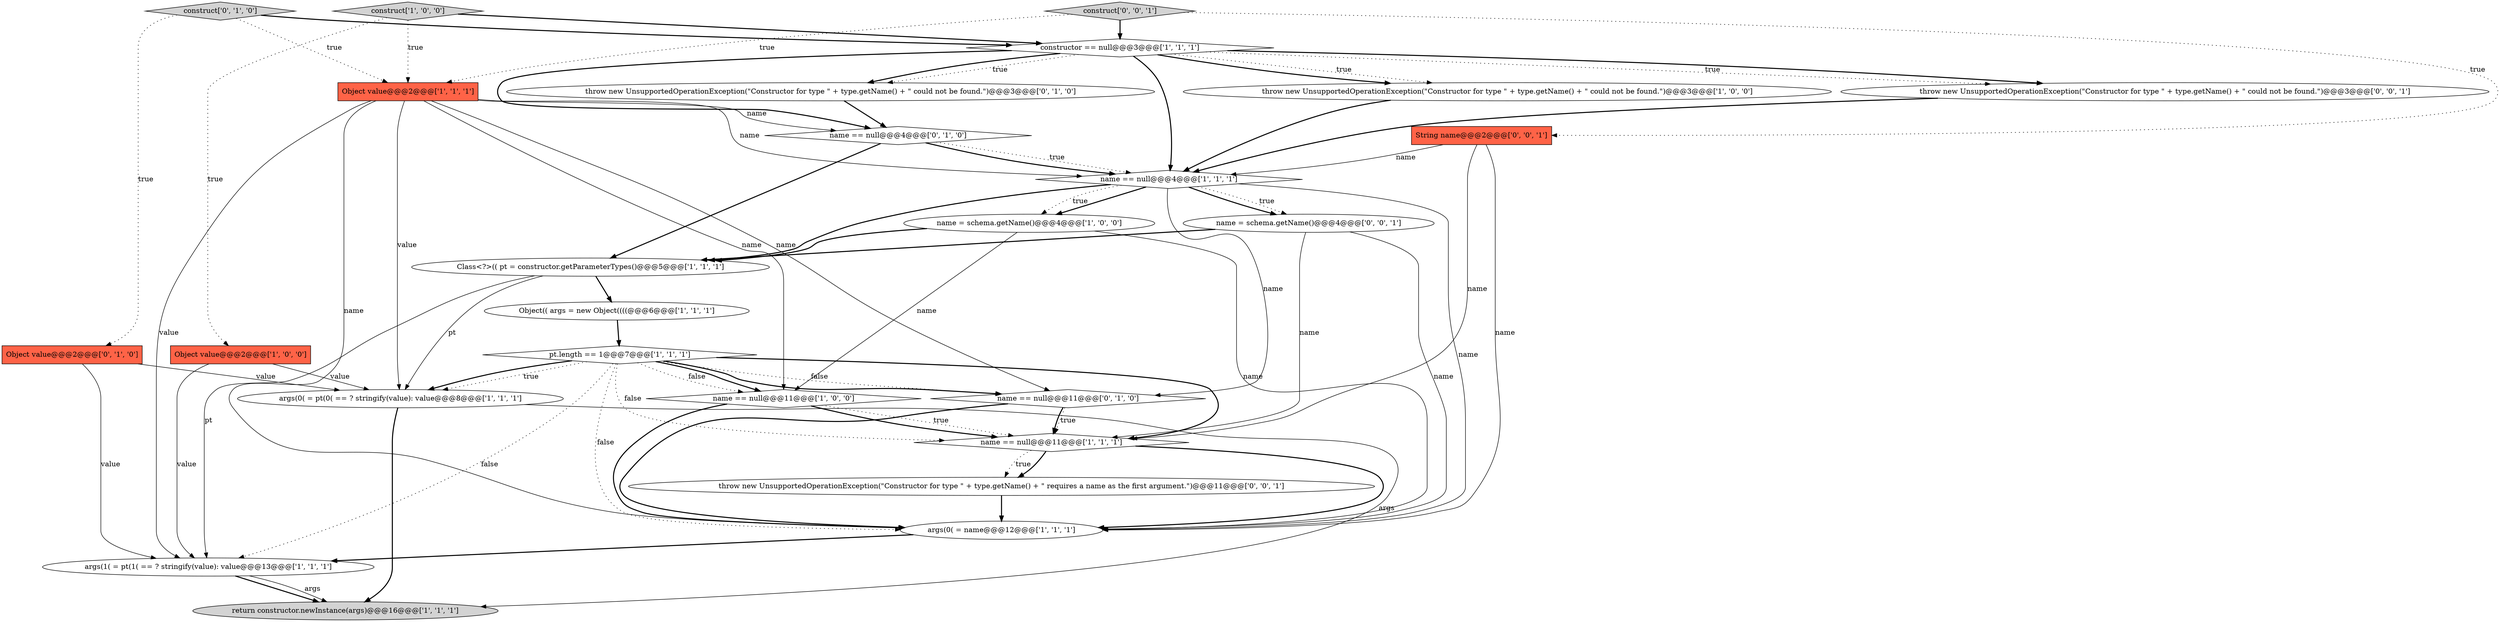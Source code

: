 digraph {
20 [style = filled, label = "construct['0', '1', '0']", fillcolor = lightgray, shape = diamond image = "AAA0AAABBB2BBB"];
21 [style = filled, label = "throw new UnsupportedOperationException(\"Constructor for type \" + type.getName() + \" requires a name as the first argument.\")@@@11@@@['0', '0', '1']", fillcolor = white, shape = ellipse image = "AAA0AAABBB3BBB"];
2 [style = filled, label = "Object(( args = new Object((((@@@6@@@['1', '1', '1']", fillcolor = white, shape = ellipse image = "AAA0AAABBB1BBB"];
4 [style = filled, label = "Class<?>(( pt = constructor.getParameterTypes()@@@5@@@['1', '1', '1']", fillcolor = white, shape = ellipse image = "AAA0AAABBB1BBB"];
22 [style = filled, label = "String name@@@2@@@['0', '0', '1']", fillcolor = tomato, shape = box image = "AAA0AAABBB3BBB"];
17 [style = filled, label = "throw new UnsupportedOperationException(\"Constructor for type \" + type.getName() + \" could not be found.\")@@@3@@@['0', '1', '0']", fillcolor = white, shape = ellipse image = "AAA0AAABBB2BBB"];
15 [style = filled, label = "construct['1', '0', '0']", fillcolor = lightgray, shape = diamond image = "AAA0AAABBB1BBB"];
24 [style = filled, label = "name = schema.getName()@@@4@@@['0', '0', '1']", fillcolor = white, shape = ellipse image = "AAA0AAABBB3BBB"];
12 [style = filled, label = "constructor == null@@@3@@@['1', '1', '1']", fillcolor = white, shape = diamond image = "AAA0AAABBB1BBB"];
11 [style = filled, label = "args(0( = name@@@12@@@['1', '1', '1']", fillcolor = white, shape = ellipse image = "AAA0AAABBB1BBB"];
19 [style = filled, label = "Object value@@@2@@@['0', '1', '0']", fillcolor = tomato, shape = box image = "AAA0AAABBB2BBB"];
6 [style = filled, label = "Object value@@@2@@@['1', '1', '1']", fillcolor = tomato, shape = box image = "AAA0AAABBB1BBB"];
23 [style = filled, label = "throw new UnsupportedOperationException(\"Constructor for type \" + type.getName() + \" could not be found.\")@@@3@@@['0', '0', '1']", fillcolor = white, shape = ellipse image = "AAA0AAABBB3BBB"];
7 [style = filled, label = "name = schema.getName()@@@4@@@['1', '0', '0']", fillcolor = white, shape = ellipse image = "AAA0AAABBB1BBB"];
8 [style = filled, label = "name == null@@@11@@@['1', '0', '0']", fillcolor = white, shape = diamond image = "AAA0AAABBB1BBB"];
10 [style = filled, label = "args(0( = pt(0( == ? stringify(value): value@@@8@@@['1', '1', '1']", fillcolor = white, shape = ellipse image = "AAA0AAABBB1BBB"];
3 [style = filled, label = "pt.length == 1@@@7@@@['1', '1', '1']", fillcolor = white, shape = diamond image = "AAA0AAABBB1BBB"];
16 [style = filled, label = "name == null@@@4@@@['0', '1', '0']", fillcolor = white, shape = diamond image = "AAA0AAABBB2BBB"];
1 [style = filled, label = "throw new UnsupportedOperationException(\"Constructor for type \" + type.getName() + \" could not be found.\")@@@3@@@['1', '0', '0']", fillcolor = white, shape = ellipse image = "AAA0AAABBB1BBB"];
18 [style = filled, label = "name == null@@@11@@@['0', '1', '0']", fillcolor = white, shape = diamond image = "AAA0AAABBB2BBB"];
14 [style = filled, label = "name == null@@@4@@@['1', '1', '1']", fillcolor = white, shape = diamond image = "AAA0AAABBB1BBB"];
5 [style = filled, label = "args(1( = pt(1( == ? stringify(value): value@@@13@@@['1', '1', '1']", fillcolor = white, shape = ellipse image = "AAA0AAABBB1BBB"];
9 [style = filled, label = "return constructor.newInstance(args)@@@16@@@['1', '1', '1']", fillcolor = lightgray, shape = ellipse image = "AAA0AAABBB1BBB"];
0 [style = filled, label = "Object value@@@2@@@['1', '0', '0']", fillcolor = tomato, shape = box image = "AAA0AAABBB1BBB"];
13 [style = filled, label = "name == null@@@11@@@['1', '1', '1']", fillcolor = white, shape = diamond image = "AAA0AAABBB1BBB"];
25 [style = filled, label = "construct['0', '0', '1']", fillcolor = lightgray, shape = diamond image = "AAA0AAABBB3BBB"];
17->16 [style = bold, label=""];
14->24 [style = bold, label=""];
6->16 [style = solid, label="name"];
12->17 [style = dotted, label="true"];
12->23 [style = dotted, label="true"];
5->9 [style = bold, label=""];
14->24 [style = dotted, label="true"];
7->11 [style = solid, label="name"];
5->9 [style = solid, label="args"];
22->13 [style = solid, label="name"];
2->3 [style = bold, label=""];
3->10 [style = dotted, label="true"];
6->10 [style = solid, label="value"];
12->17 [style = bold, label=""];
18->11 [style = bold, label=""];
0->5 [style = solid, label="value"];
6->18 [style = solid, label="name"];
12->1 [style = dotted, label="true"];
12->16 [style = bold, label=""];
4->2 [style = bold, label=""];
7->4 [style = bold, label=""];
6->14 [style = solid, label="name"];
15->0 [style = dotted, label="true"];
3->8 [style = dotted, label="false"];
12->1 [style = bold, label=""];
14->18 [style = solid, label="name"];
13->11 [style = bold, label=""];
14->7 [style = bold, label=""];
3->18 [style = bold, label=""];
23->14 [style = bold, label=""];
22->14 [style = solid, label="name"];
19->5 [style = solid, label="value"];
6->8 [style = solid, label="name"];
3->10 [style = bold, label=""];
11->5 [style = bold, label=""];
3->18 [style = dotted, label="false"];
14->4 [style = bold, label=""];
24->4 [style = bold, label=""];
19->10 [style = solid, label="value"];
6->11 [style = solid, label="name"];
10->9 [style = solid, label="args"];
21->11 [style = bold, label=""];
13->21 [style = dotted, label="true"];
25->12 [style = bold, label=""];
3->11 [style = dotted, label="false"];
15->6 [style = dotted, label="true"];
22->11 [style = solid, label="name"];
3->8 [style = bold, label=""];
24->11 [style = solid, label="name"];
6->5 [style = solid, label="value"];
14->7 [style = dotted, label="true"];
16->14 [style = dotted, label="true"];
12->14 [style = bold, label=""];
4->5 [style = solid, label="pt"];
0->10 [style = solid, label="value"];
25->22 [style = dotted, label="true"];
25->6 [style = dotted, label="true"];
18->13 [style = bold, label=""];
16->14 [style = bold, label=""];
20->12 [style = bold, label=""];
3->13 [style = bold, label=""];
1->14 [style = bold, label=""];
20->19 [style = dotted, label="true"];
8->13 [style = dotted, label="true"];
24->13 [style = solid, label="name"];
10->9 [style = bold, label=""];
15->12 [style = bold, label=""];
14->11 [style = solid, label="name"];
16->4 [style = bold, label=""];
3->5 [style = dotted, label="false"];
12->23 [style = bold, label=""];
13->21 [style = bold, label=""];
8->11 [style = bold, label=""];
3->13 [style = dotted, label="false"];
7->8 [style = solid, label="name"];
20->6 [style = dotted, label="true"];
8->13 [style = bold, label=""];
4->10 [style = solid, label="pt"];
18->13 [style = dotted, label="true"];
}
